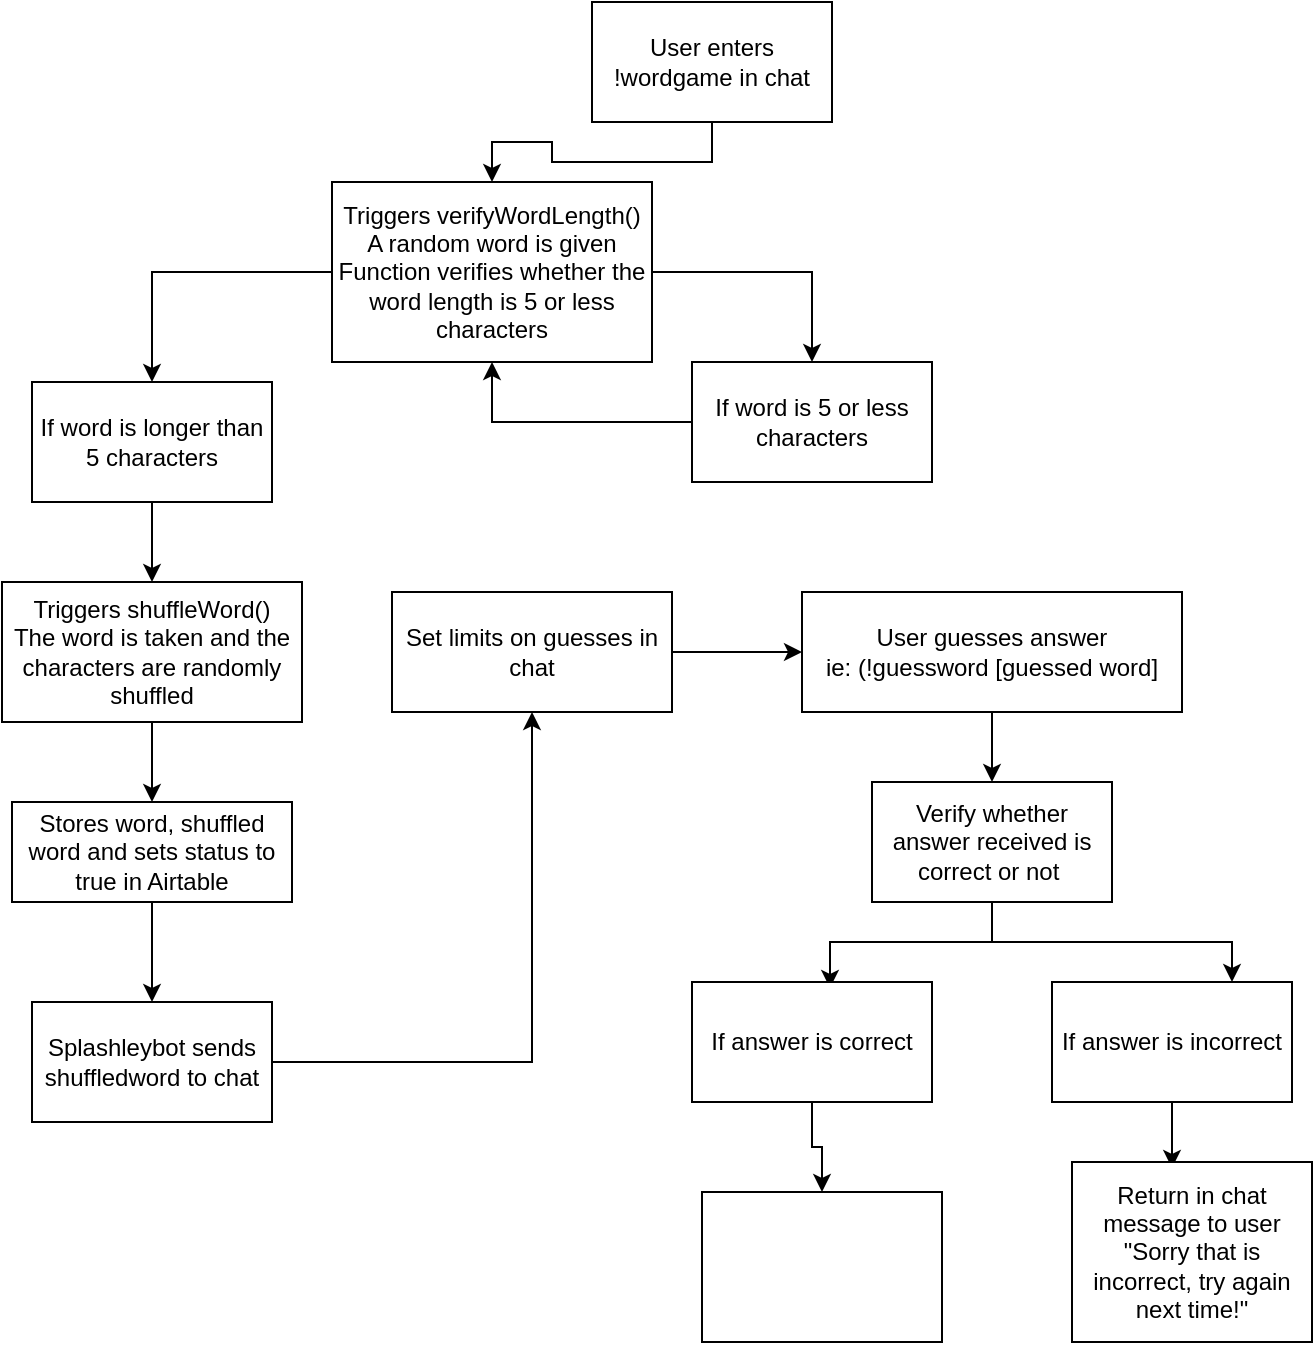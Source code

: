 <mxfile version="14.4.4" type="github">
  <diagram id="0duEdsrzDNO2O6nuFxug" name="Page-1">
    <mxGraphModel dx="932" dy="804" grid="1" gridSize="10" guides="1" tooltips="1" connect="1" arrows="1" fold="1" page="1" pageScale="1" pageWidth="850" pageHeight="1100" math="0" shadow="0">
      <root>
        <mxCell id="0" />
        <mxCell id="1" parent="0" />
        <mxCell id="JxWrHPCpPN3WZG3Q-2p1-4" style="edgeStyle=orthogonalEdgeStyle;rounded=0;orthogonalLoop=1;jettySize=auto;html=1;" edge="1" parent="1" source="JxWrHPCpPN3WZG3Q-2p1-1" target="JxWrHPCpPN3WZG3Q-2p1-2">
          <mxGeometry relative="1" as="geometry" />
        </mxCell>
        <mxCell id="JxWrHPCpPN3WZG3Q-2p1-1" value="User enters !wordgame in chat" style="whiteSpace=wrap;html=1;" vertex="1" parent="1">
          <mxGeometry x="310" y="20" width="120" height="60" as="geometry" />
        </mxCell>
        <mxCell id="JxWrHPCpPN3WZG3Q-2p1-5" style="edgeStyle=orthogonalEdgeStyle;rounded=0;orthogonalLoop=1;jettySize=auto;html=1;entryX=0.5;entryY=0;entryDx=0;entryDy=0;" edge="1" parent="1" source="JxWrHPCpPN3WZG3Q-2p1-2" target="JxWrHPCpPN3WZG3Q-2p1-3">
          <mxGeometry relative="1" as="geometry" />
        </mxCell>
        <mxCell id="JxWrHPCpPN3WZG3Q-2p1-10" style="edgeStyle=orthogonalEdgeStyle;rounded=0;orthogonalLoop=1;jettySize=auto;html=1;entryX=0.5;entryY=0;entryDx=0;entryDy=0;" edge="1" parent="1" source="JxWrHPCpPN3WZG3Q-2p1-2" target="JxWrHPCpPN3WZG3Q-2p1-8">
          <mxGeometry relative="1" as="geometry" />
        </mxCell>
        <mxCell id="JxWrHPCpPN3WZG3Q-2p1-2" value="Triggers verifyWordLength()&lt;br&gt;A random word is given&lt;br&gt;Function verifies whether the word length is 5 or less characters" style="whiteSpace=wrap;html=1;" vertex="1" parent="1">
          <mxGeometry x="180" y="110" width="160" height="90" as="geometry" />
        </mxCell>
        <mxCell id="JxWrHPCpPN3WZG3Q-2p1-36" style="edgeStyle=orthogonalEdgeStyle;rounded=0;orthogonalLoop=1;jettySize=auto;html=1;entryX=0.5;entryY=1;entryDx=0;entryDy=0;" edge="1" parent="1" source="JxWrHPCpPN3WZG3Q-2p1-3" target="JxWrHPCpPN3WZG3Q-2p1-2">
          <mxGeometry relative="1" as="geometry">
            <mxPoint x="260" y="230" as="targetPoint" />
          </mxGeometry>
        </mxCell>
        <mxCell id="JxWrHPCpPN3WZG3Q-2p1-3" value="If word is 5 or less characters" style="rounded=0;whiteSpace=wrap;html=1;" vertex="1" parent="1">
          <mxGeometry x="360" y="200" width="120" height="60" as="geometry" />
        </mxCell>
        <mxCell id="JxWrHPCpPN3WZG3Q-2p1-18" style="edgeStyle=orthogonalEdgeStyle;rounded=0;orthogonalLoop=1;jettySize=auto;html=1;entryX=0.5;entryY=0;entryDx=0;entryDy=0;" edge="1" parent="1" source="JxWrHPCpPN3WZG3Q-2p1-8" target="JxWrHPCpPN3WZG3Q-2p1-11">
          <mxGeometry relative="1" as="geometry" />
        </mxCell>
        <mxCell id="JxWrHPCpPN3WZG3Q-2p1-8" value="If word is longer than 5 characters" style="rounded=0;whiteSpace=wrap;html=1;" vertex="1" parent="1">
          <mxGeometry x="30" y="210" width="120" height="60" as="geometry" />
        </mxCell>
        <mxCell id="JxWrHPCpPN3WZG3Q-2p1-19" style="edgeStyle=orthogonalEdgeStyle;rounded=0;orthogonalLoop=1;jettySize=auto;html=1;" edge="1" parent="1" source="JxWrHPCpPN3WZG3Q-2p1-11" target="JxWrHPCpPN3WZG3Q-2p1-12">
          <mxGeometry relative="1" as="geometry" />
        </mxCell>
        <mxCell id="JxWrHPCpPN3WZG3Q-2p1-11" value="Triggers shuffleWord()&lt;br&gt;The word is taken and the characters are randomly shuffled" style="rounded=0;whiteSpace=wrap;html=1;" vertex="1" parent="1">
          <mxGeometry x="15" y="310" width="150" height="70" as="geometry" />
        </mxCell>
        <mxCell id="JxWrHPCpPN3WZG3Q-2p1-21" style="edgeStyle=orthogonalEdgeStyle;rounded=0;orthogonalLoop=1;jettySize=auto;html=1;" edge="1" parent="1" source="JxWrHPCpPN3WZG3Q-2p1-12" target="JxWrHPCpPN3WZG3Q-2p1-20">
          <mxGeometry relative="1" as="geometry" />
        </mxCell>
        <mxCell id="JxWrHPCpPN3WZG3Q-2p1-12" value="Stores word, shuffled word and sets status to true in Airtable" style="rounded=0;whiteSpace=wrap;html=1;" vertex="1" parent="1">
          <mxGeometry x="20" y="420" width="140" height="50" as="geometry" />
        </mxCell>
        <mxCell id="JxWrHPCpPN3WZG3Q-2p1-24" style="edgeStyle=orthogonalEdgeStyle;rounded=0;orthogonalLoop=1;jettySize=auto;html=1;" edge="1" parent="1" source="JxWrHPCpPN3WZG3Q-2p1-20" target="JxWrHPCpPN3WZG3Q-2p1-22">
          <mxGeometry relative="1" as="geometry" />
        </mxCell>
        <mxCell id="JxWrHPCpPN3WZG3Q-2p1-20" value="Splashleybot sends shuffledword to chat" style="rounded=0;whiteSpace=wrap;html=1;" vertex="1" parent="1">
          <mxGeometry x="30" y="520" width="120" height="60" as="geometry" />
        </mxCell>
        <mxCell id="JxWrHPCpPN3WZG3Q-2p1-25" style="edgeStyle=orthogonalEdgeStyle;rounded=0;orthogonalLoop=1;jettySize=auto;html=1;" edge="1" parent="1" source="JxWrHPCpPN3WZG3Q-2p1-22" target="JxWrHPCpPN3WZG3Q-2p1-23">
          <mxGeometry relative="1" as="geometry" />
        </mxCell>
        <mxCell id="JxWrHPCpPN3WZG3Q-2p1-22" value="Set limits on guesses in chat" style="rounded=0;whiteSpace=wrap;html=1;" vertex="1" parent="1">
          <mxGeometry x="210" y="315" width="140" height="60" as="geometry" />
        </mxCell>
        <mxCell id="JxWrHPCpPN3WZG3Q-2p1-29" style="edgeStyle=orthogonalEdgeStyle;rounded=0;orthogonalLoop=1;jettySize=auto;html=1;entryX=0.5;entryY=0;entryDx=0;entryDy=0;" edge="1" parent="1" source="JxWrHPCpPN3WZG3Q-2p1-23" target="JxWrHPCpPN3WZG3Q-2p1-26">
          <mxGeometry relative="1" as="geometry" />
        </mxCell>
        <mxCell id="JxWrHPCpPN3WZG3Q-2p1-23" value="User guesses answer&lt;br&gt;ie: (!guessword [guessed word]" style="rounded=0;whiteSpace=wrap;html=1;" vertex="1" parent="1">
          <mxGeometry x="415" y="315" width="190" height="60" as="geometry" />
        </mxCell>
        <mxCell id="JxWrHPCpPN3WZG3Q-2p1-33" style="edgeStyle=orthogonalEdgeStyle;rounded=0;orthogonalLoop=1;jettySize=auto;html=1;entryX=0.75;entryY=0;entryDx=0;entryDy=0;" edge="1" parent="1" source="JxWrHPCpPN3WZG3Q-2p1-26" target="JxWrHPCpPN3WZG3Q-2p1-31">
          <mxGeometry relative="1" as="geometry">
            <mxPoint x="640" y="440" as="targetPoint" />
          </mxGeometry>
        </mxCell>
        <mxCell id="JxWrHPCpPN3WZG3Q-2p1-34" style="edgeStyle=orthogonalEdgeStyle;rounded=0;orthogonalLoop=1;jettySize=auto;html=1;entryX=0.575;entryY=0.05;entryDx=0;entryDy=0;entryPerimeter=0;" edge="1" parent="1" source="JxWrHPCpPN3WZG3Q-2p1-26" target="JxWrHPCpPN3WZG3Q-2p1-30">
          <mxGeometry relative="1" as="geometry" />
        </mxCell>
        <mxCell id="JxWrHPCpPN3WZG3Q-2p1-26" value="Verify whether answer received is correct or not&amp;nbsp;" style="rounded=0;whiteSpace=wrap;html=1;" vertex="1" parent="1">
          <mxGeometry x="450" y="410" width="120" height="60" as="geometry" />
        </mxCell>
        <mxCell id="JxWrHPCpPN3WZG3Q-2p1-43" style="edgeStyle=orthogonalEdgeStyle;rounded=0;orthogonalLoop=1;jettySize=auto;html=1;entryX=0.5;entryY=0;entryDx=0;entryDy=0;" edge="1" parent="1" source="JxWrHPCpPN3WZG3Q-2p1-30" target="JxWrHPCpPN3WZG3Q-2p1-41">
          <mxGeometry relative="1" as="geometry" />
        </mxCell>
        <mxCell id="JxWrHPCpPN3WZG3Q-2p1-30" value="If answer is correct" style="rounded=0;whiteSpace=wrap;html=1;" vertex="1" parent="1">
          <mxGeometry x="360" y="510" width="120" height="60" as="geometry" />
        </mxCell>
        <mxCell id="JxWrHPCpPN3WZG3Q-2p1-40" style="edgeStyle=orthogonalEdgeStyle;rounded=0;orthogonalLoop=1;jettySize=auto;html=1;" edge="1" parent="1" source="JxWrHPCpPN3WZG3Q-2p1-31">
          <mxGeometry relative="1" as="geometry">
            <mxPoint x="600" y="603" as="targetPoint" />
          </mxGeometry>
        </mxCell>
        <mxCell id="JxWrHPCpPN3WZG3Q-2p1-31" value="If answer is incorrect" style="rounded=0;whiteSpace=wrap;html=1;" vertex="1" parent="1">
          <mxGeometry x="540" y="510" width="120" height="60" as="geometry" />
        </mxCell>
        <mxCell id="JxWrHPCpPN3WZG3Q-2p1-37" value="Return in chat message to user &quot;Sorry that is incorrect, try again next time!&quot;" style="rounded=0;whiteSpace=wrap;html=1;" vertex="1" parent="1">
          <mxGeometry x="550" y="600" width="120" height="90" as="geometry" />
        </mxCell>
        <mxCell id="JxWrHPCpPN3WZG3Q-2p1-41" value="" style="rounded=0;whiteSpace=wrap;html=1;" vertex="1" parent="1">
          <mxGeometry x="365" y="615" width="120" height="75" as="geometry" />
        </mxCell>
      </root>
    </mxGraphModel>
  </diagram>
</mxfile>
